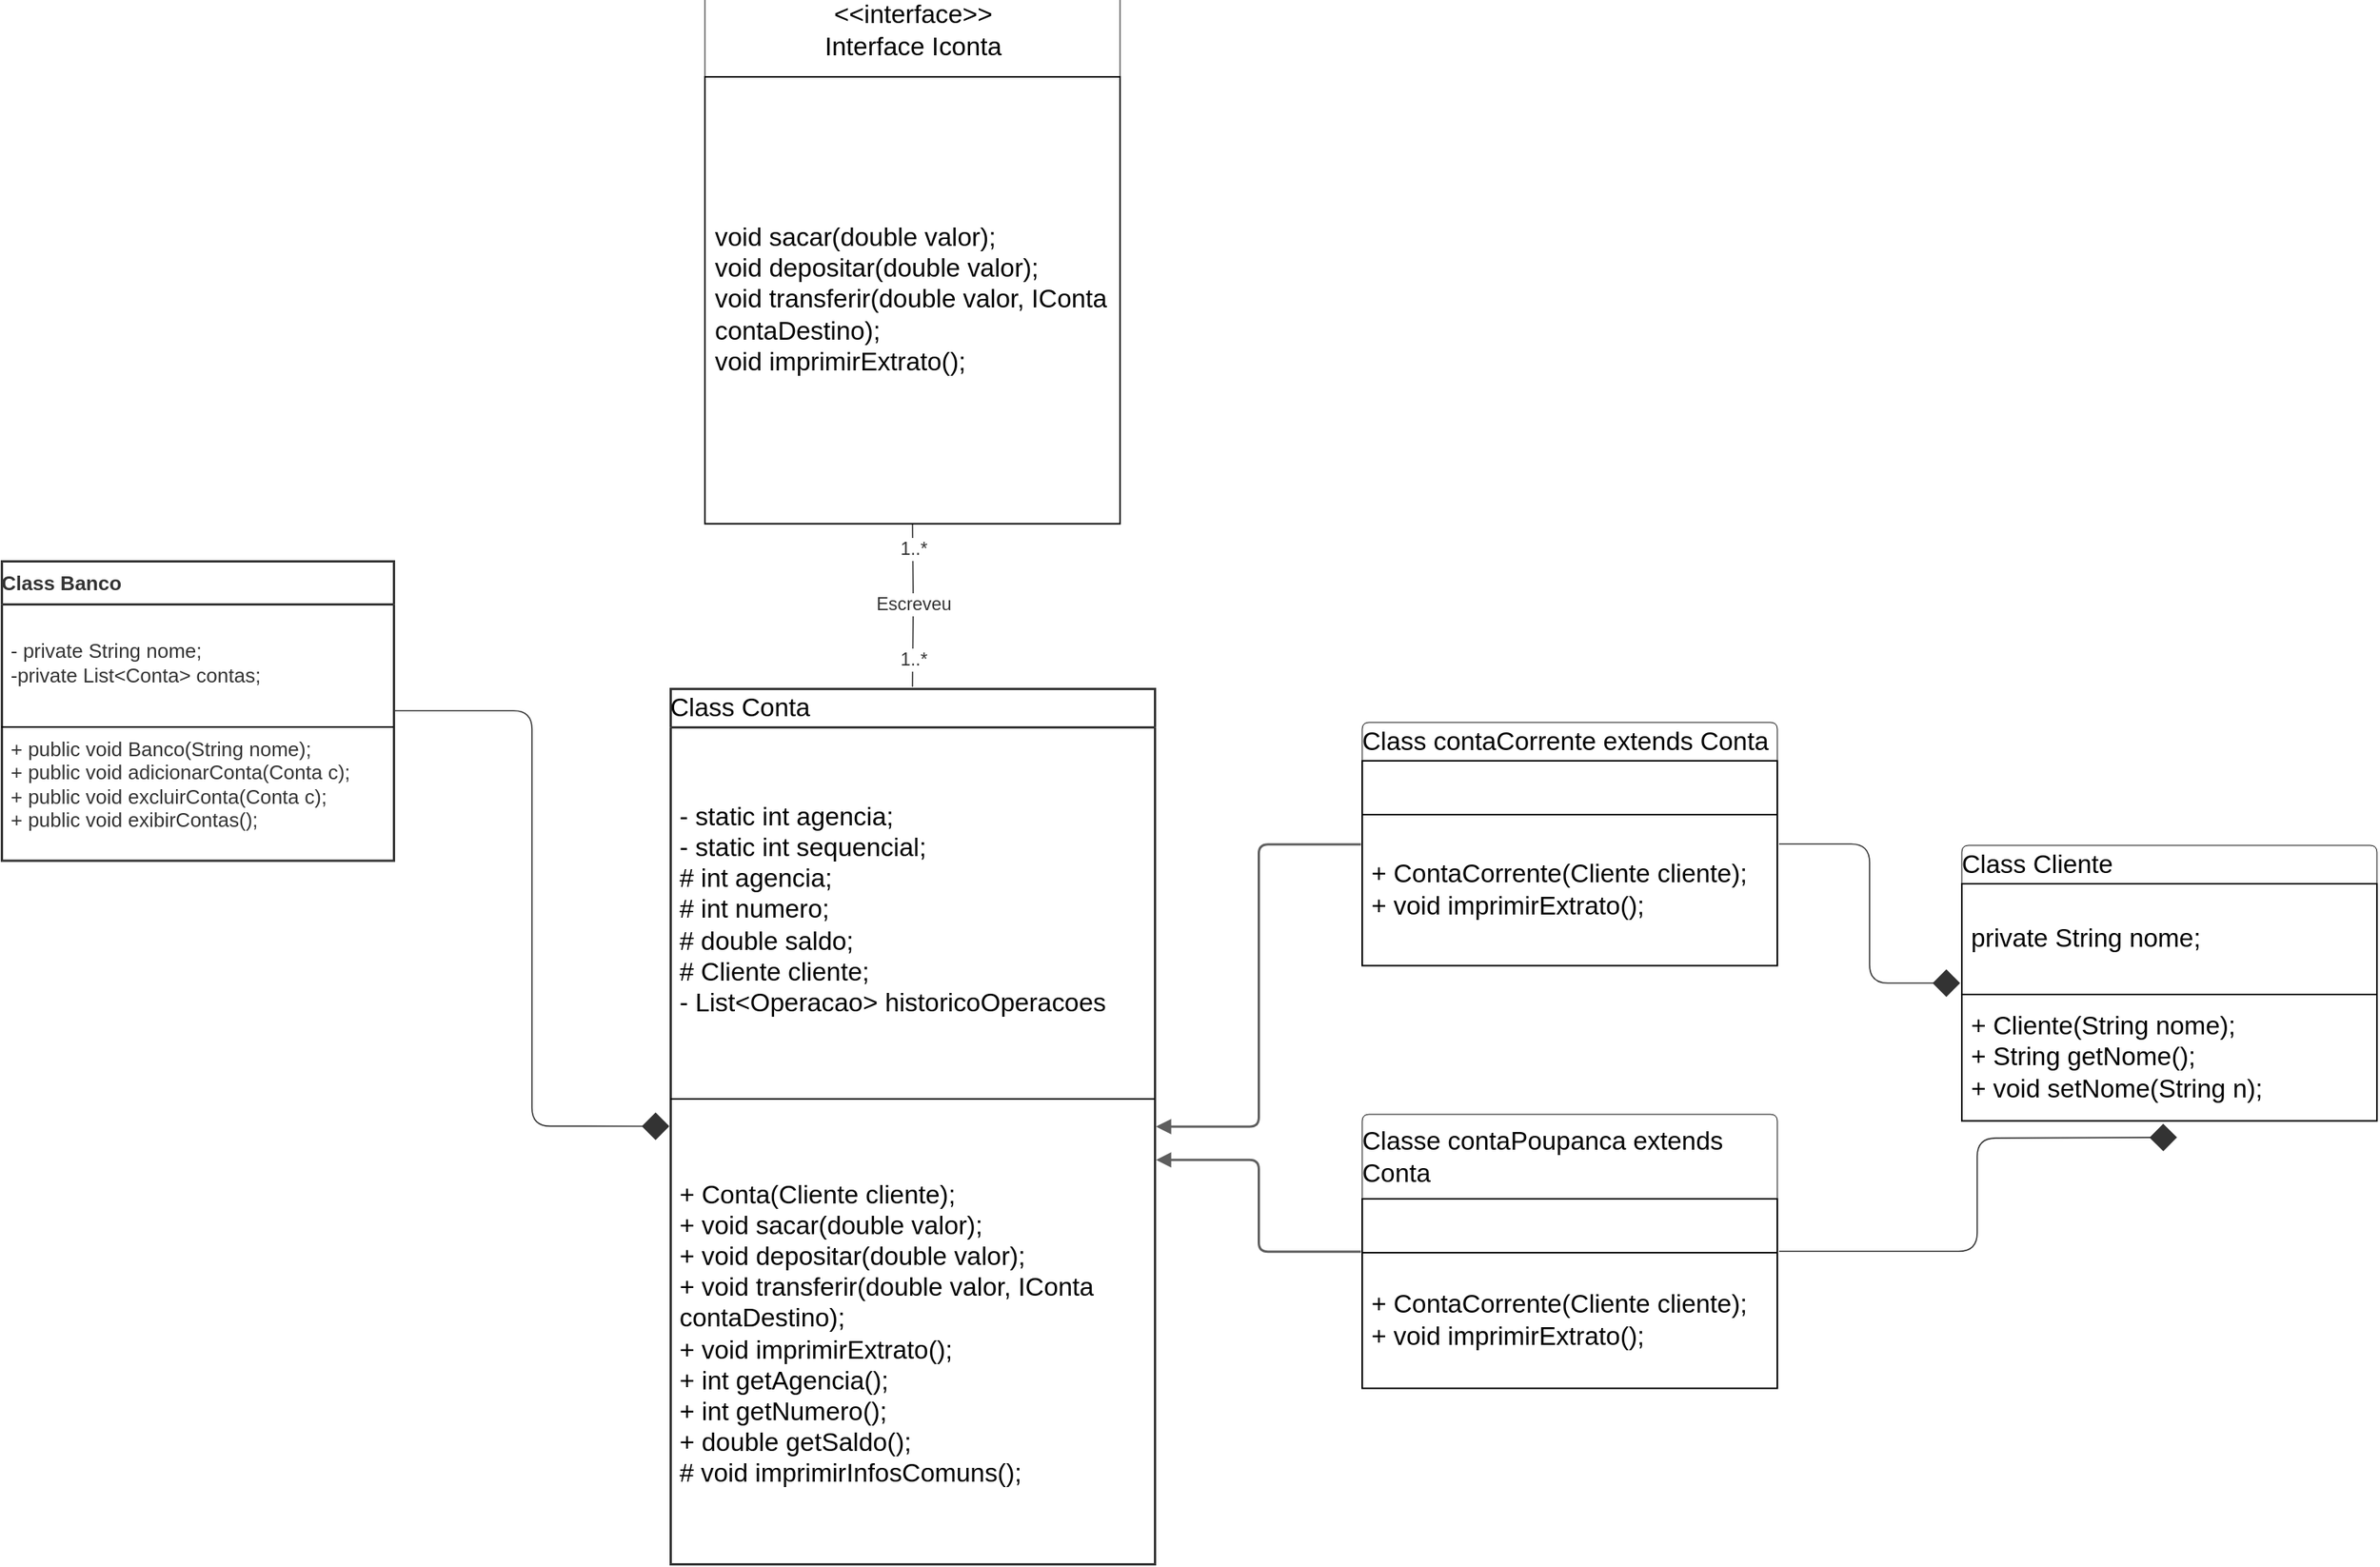 <mxfile version="24.5.4" type="device">
  <diagram name="Página-1" id="37SJWDF3qcTgjTi79xu3">
    <mxGraphModel dx="4608" dy="2249" grid="1" gridSize="10" guides="1" tooltips="1" connect="1" arrows="1" fold="1" page="1" pageScale="1" pageWidth="827" pageHeight="1169" math="0" shadow="0">
      <root>
        <mxCell id="0" />
        <mxCell id="1" parent="0" />
        <mxCell id="HKtd2rcwEPz8R6B6_jDi-5" value="Class Banco" style="html=1;overflow=block;blockSpacing=1;swimlane;childLayout=stackLayout;horizontal=1;horizontalStack=0;resizeParent=1;resizeParentMax=0;resizeLast=0;collapsible=0;marginBottom=0;swimlaneFillColor=#ffffff;startSize=28;whiteSpace=wrap;fontSize=13;fontColor=#333333;fontStyle=1;align=left;spacing=0;strokeColor=#333333;strokeOpacity=100;strokeWidth=1.5;" vertex="1" parent="1">
          <mxGeometry x="-885" y="-225" width="255" height="194.75" as="geometry" />
        </mxCell>
        <mxCell id="HKtd2rcwEPz8R6B6_jDi-6" value="- private String nome;&#xa;-private List&amp;lt;Conta&amp;gt; contas;" style="part=1;html=1;resizeHeight=0;strokeColor=none;fillColor=none;align=left;verticalAlign=middle;spacingLeft=4;spacingRight=4;overflow=hidden;rotatable=0;points=[[0,0.5],[1,0.5]];portConstraint=eastwest;swimlaneFillColor=#ffffff;strokeOpacity=100;whiteSpace=wrap;fontSize=13;fontColor=#333333;" vertex="1" parent="HKtd2rcwEPz8R6B6_jDi-5">
          <mxGeometry y="28" width="255" height="76" as="geometry" />
        </mxCell>
        <mxCell id="HKtd2rcwEPz8R6B6_jDi-7" value="" style="line;strokeWidth=1;fillColor=none;align=left;verticalAlign=middle;spacingTop=-1;spacingLeft=3;spacingRight=3;rotatable=0;labelPosition=right;points=[];portConstraint=eastwest;" vertex="1" parent="HKtd2rcwEPz8R6B6_jDi-5">
          <mxGeometry y="104" width="255" height="8" as="geometry" />
        </mxCell>
        <mxCell id="HKtd2rcwEPz8R6B6_jDi-8" value="+ public void Banco(String nome);&#xa;+ public void adicionarConta(Conta c);&#xa;+ public void excluirConta(Conta c);&#xa;+ public void exibirContas();&#xa;" style="part=1;html=1;resizeHeight=0;strokeColor=none;fillColor=none;align=left;verticalAlign=middle;spacingLeft=4;spacingRight=4;overflow=hidden;rotatable=0;points=[[0,0.5],[1,0.5]];portConstraint=eastwest;swimlaneFillColor=#ffffff;strokeOpacity=100;whiteSpace=wrap;fontSize=13;fontColor=#333333;" vertex="1" parent="HKtd2rcwEPz8R6B6_jDi-5">
          <mxGeometry y="112" width="255" height="82.75" as="geometry" />
        </mxCell>
        <mxCell id="HKtd2rcwEPz8R6B6_jDi-9" value="Class Conta" style="html=1;overflow=block;blockSpacing=1;swimlane;childLayout=stackLayout;horizontal=1;horizontalStack=0;resizeParent=1;resizeParentMax=0;resizeLast=0;collapsible=0;fontStyle=0;marginBottom=0;swimlaneFillColor=#ffffff;startSize=25;whiteSpace=wrap;fontSize=16.7;align=left;spacing=0;strokeColor=#333333;strokeOpacity=100;strokeWidth=1.5;" vertex="1" parent="1">
          <mxGeometry x="-450" y="-142" width="315" height="569.455" as="geometry" />
        </mxCell>
        <mxCell id="HKtd2rcwEPz8R6B6_jDi-10" value="- static int agencia;&#xa;- static int sequencial;&#xa;# int agencia;&#xa;# int numero;&#xa;# double saldo;&#xa;# Cliente cliente;&#xa;- List&amp;lt;Operacao&amp;gt; historicoOperacoes" style="part=1;html=1;resizeHeight=0;strokeColor=none;fillColor=none;align=left;verticalAlign=middle;spacingLeft=4;spacingRight=4;overflow=hidden;rotatable=0;points=[[0,0.5],[1,0.5]];portConstraint=eastwest;swimlaneFillColor=#ffffff;strokeOpacity=100;whiteSpace=wrap;fontSize=16.7;" vertex="1" parent="HKtd2rcwEPz8R6B6_jDi-9">
          <mxGeometry y="25" width="315" height="238" as="geometry" />
        </mxCell>
        <mxCell id="HKtd2rcwEPz8R6B6_jDi-11" value="" style="line;strokeWidth=1;fillColor=none;align=left;verticalAlign=middle;spacingTop=-1;spacingLeft=3;spacingRight=3;rotatable=0;labelPosition=right;points=[];portConstraint=eastwest;" vertex="1" parent="HKtd2rcwEPz8R6B6_jDi-9">
          <mxGeometry y="263" width="315" height="8" as="geometry" />
        </mxCell>
        <mxCell id="HKtd2rcwEPz8R6B6_jDi-12" value="+ Conta(Cliente cliente);&#xa;+ void sacar(double valor);&#x9;&#xa;+ void depositar(double valor);&#x9;&#xa;+ void transferir(double valor, IConta contaDestino);&#xa;+ void imprimirExtrato();&#xa;+ int getAgencia();&#xa;+ int getNumero();&#xa;+ double getSaldo();&#xa;# void imprimirInfosComuns();" style="part=1;html=1;resizeHeight=0;strokeColor=none;fillColor=none;align=left;verticalAlign=middle;spacingLeft=4;spacingRight=4;overflow=hidden;rotatable=0;points=[[0,0.5],[1,0.5]];portConstraint=eastwest;swimlaneFillColor=#ffffff;strokeOpacity=100;whiteSpace=wrap;fontSize=16.7;" vertex="1" parent="HKtd2rcwEPz8R6B6_jDi-9">
          <mxGeometry y="271" width="315" height="298.455" as="geometry" />
        </mxCell>
        <mxCell id="HKtd2rcwEPz8R6B6_jDi-15" value="" style="html=1;jettySize=18;whiteSpace=wrap;fontSize=13;strokeColor=#5E5E5E;strokeWidth=1.5;rounded=1;arcSize=12;edgeStyle=orthogonalEdgeStyle;startArrow=block;startFill=1;endArrow=none;exitX=1.002;exitY=0.5;exitPerimeter=0;entryX=-0.004;entryY=0.5;entryPerimeter=0;lucidId=ABDKjb4Exm~1;" edge="1" parent="1" source="HKtd2rcwEPz8R6B6_jDi-9" target="HKtd2rcwEPz8R6B6_jDi-16">
          <mxGeometry width="100" height="100" relative="1" as="geometry">
            <Array as="points" />
          </mxGeometry>
        </mxCell>
        <mxCell id="HKtd2rcwEPz8R6B6_jDi-16" value="Class contaCorrente extends Conta" style="html=1;overflow=block;blockSpacing=1;swimlane;childLayout=stackLayout;horizontal=1;horizontalStack=0;resizeParent=1;resizeParentMax=0;resizeLast=0;collapsible=0;fontStyle=0;marginBottom=0;swimlaneFillColor=#unset;startSize=25;whiteSpace=wrap;fontSize=16.7;align=left;spacing=0;rounded=1;absoluteArcSize=1;arcSize=9;strokeWidth=NaN;" vertex="1" parent="1">
          <mxGeometry y="-120" width="270" height="158.25" as="geometry" />
        </mxCell>
        <mxCell id="HKtd2rcwEPz8R6B6_jDi-17" value="" style="part=1;html=1;resizeHeight=0;align=left;verticalAlign=middle;spacingLeft=4;spacingRight=4;overflow=hidden;rotatable=0;points=[[0,0.5],[1,0.5]];portConstraint=eastwest;swimlaneFillColor=#unset;whiteSpace=wrap;fontSize=13;labelBackgroundColor=none;" vertex="1" parent="HKtd2rcwEPz8R6B6_jDi-16">
          <mxGeometry y="25" width="270" height="35" as="geometry" />
        </mxCell>
        <mxCell id="HKtd2rcwEPz8R6B6_jDi-19" value="+ ContaCorrente(Cliente cliente);&#xa;+ void imprimirExtrato();" style="part=1;html=1;resizeHeight=0;align=left;verticalAlign=middle;spacingLeft=4;spacingRight=4;overflow=hidden;rotatable=0;points=[[0,0.5],[1,0.5]];portConstraint=eastwest;swimlaneFillColor=#unset;whiteSpace=wrap;fontSize=16.7;" vertex="1" parent="HKtd2rcwEPz8R6B6_jDi-16">
          <mxGeometry y="60" width="270" height="98.25" as="geometry" />
        </mxCell>
        <mxCell id="HKtd2rcwEPz8R6B6_jDi-20" value="" style="html=1;jettySize=18;whiteSpace=wrap;fontSize=13;strokeColor=#333333;strokeOpacity=100;strokeWidth=0.8;rounded=1;arcSize=24;edgeStyle=orthogonalEdgeStyle;startArrow=none;endArrow=none;exitX=0.5;exitY=1.005;exitPerimeter=0;entryX=0.5;entryY=-0.002;entryPerimeter=0;lucidId=mFDKShQ_oH96;" edge="1" parent="1" target="HKtd2rcwEPz8R6B6_jDi-9">
          <mxGeometry width="100" height="100" relative="1" as="geometry">
            <Array as="points" />
            <mxPoint x="-292.5" y="-252.671" as="sourcePoint" />
          </mxGeometry>
        </mxCell>
        <mxCell id="HKtd2rcwEPz8R6B6_jDi-21" value="Escreveu" style="text;html=1;resizable=0;labelBackgroundColor=default;align=center;verticalAlign=middle;fontColor=#333333;fontSize=11.7;" vertex="1" parent="HKtd2rcwEPz8R6B6_jDi-20">
          <mxGeometry relative="1" as="geometry" />
        </mxCell>
        <mxCell id="HKtd2rcwEPz8R6B6_jDi-22" value="1..*" style="text;html=1;resizable=0;labelBackgroundColor=default;align=center;verticalAlign=middle;fontColor=#333333;fontSize=11.7;" vertex="1" parent="HKtd2rcwEPz8R6B6_jDi-20">
          <mxGeometry x="-0.652" relative="1" as="geometry">
            <mxPoint as="offset" />
          </mxGeometry>
        </mxCell>
        <mxCell id="HKtd2rcwEPz8R6B6_jDi-23" value="1..*" style="text;html=1;resizable=0;labelBackgroundColor=default;align=center;verticalAlign=middle;fontColor=#333333;fontSize=11.7;" vertex="1" parent="HKtd2rcwEPz8R6B6_jDi-20">
          <mxGeometry x="0.667" relative="1" as="geometry">
            <mxPoint as="offset" />
          </mxGeometry>
        </mxCell>
        <mxCell id="HKtd2rcwEPz8R6B6_jDi-24" value="" style="html=1;jettySize=18;whiteSpace=wrap;fontSize=13;strokeColor=#333333;strokeOpacity=100;strokeWidth=0.8;rounded=1;arcSize=24;edgeStyle=orthogonalEdgeStyle;startArrow=none;endArrow=diamond;endFill=1;endSize=16;exitX=1.003;exitY=0.5;exitPerimeter=0;entryX=-0.002;entryY=0.5;entryPerimeter=0;lucidId=nHDKn5rbPpjb;" edge="1" parent="1" source="HKtd2rcwEPz8R6B6_jDi-5" target="HKtd2rcwEPz8R6B6_jDi-9">
          <mxGeometry width="100" height="100" relative="1" as="geometry">
            <Array as="points" />
          </mxGeometry>
        </mxCell>
        <mxCell id="HKtd2rcwEPz8R6B6_jDi-25" value="" style="html=1;jettySize=18;whiteSpace=wrap;fontSize=13;strokeColor=#5E5E5E;strokeWidth=1.5;rounded=1;arcSize=12;edgeStyle=orthogonalEdgeStyle;startArrow=block;startFill=1;endArrow=none;exitX=1.002;exitY=0.538;exitPerimeter=0;entryX=-0.004;entryY=0.5;entryPerimeter=0;lucidId=MCFKZubBnoIX;" edge="1" parent="1" source="HKtd2rcwEPz8R6B6_jDi-9" target="HKtd2rcwEPz8R6B6_jDi-26">
          <mxGeometry width="100" height="100" relative="1" as="geometry">
            <Array as="points" />
          </mxGeometry>
        </mxCell>
        <mxCell id="HKtd2rcwEPz8R6B6_jDi-26" value="Classe contaPoupanca extends Conta" style="html=1;overflow=block;blockSpacing=1;swimlane;childLayout=stackLayout;horizontal=1;horizontalStack=0;resizeParent=1;resizeParentMax=0;resizeLast=0;collapsible=0;fontStyle=0;marginBottom=0;swimlaneFillColor=#unset;startSize=55;whiteSpace=wrap;fontSize=16.7;align=left;spacing=0;rounded=1;absoluteArcSize=1;arcSize=9;strokeWidth=NaN;" vertex="1" parent="1">
          <mxGeometry y="135" width="270" height="178.25" as="geometry" />
        </mxCell>
        <mxCell id="HKtd2rcwEPz8R6B6_jDi-27" value="" style="part=1;html=1;resizeHeight=0;align=left;verticalAlign=middle;spacingLeft=4;spacingRight=4;overflow=hidden;rotatable=0;points=[[0,0.5],[1,0.5]];portConstraint=eastwest;swimlaneFillColor=#unset;whiteSpace=wrap;fontSize=13;" vertex="1" parent="HKtd2rcwEPz8R6B6_jDi-26">
          <mxGeometry y="55" width="270" height="35" as="geometry" />
        </mxCell>
        <mxCell id="HKtd2rcwEPz8R6B6_jDi-29" value="+ ContaCorrente(Cliente cliente);&#xa;+ void imprimirExtrato();" style="part=1;html=1;resizeHeight=0;align=left;verticalAlign=middle;spacingLeft=4;spacingRight=4;overflow=hidden;rotatable=0;points=[[0,0.5],[1,0.5]];portConstraint=eastwest;swimlaneFillColor=#unset;whiteSpace=wrap;fontSize=16.7;" vertex="1" parent="HKtd2rcwEPz8R6B6_jDi-26">
          <mxGeometry y="90" width="270" height="88.25" as="geometry" />
        </mxCell>
        <mxCell id="HKtd2rcwEPz8R6B6_jDi-30" value="" style="html=1;jettySize=18;whiteSpace=wrap;fontSize=13;strokeColor=#333333;strokeOpacity=100;strokeWidth=0.8;rounded=1;arcSize=24;edgeStyle=orthogonalEdgeStyle;startArrow=none;endArrow=diamond;endFill=1;endSize=16;exitX=1.004;exitY=0.5;exitPerimeter=0;lucidId=lFFKUnk-9LTq;" edge="1" parent="1" source="HKtd2rcwEPz8R6B6_jDi-26">
          <mxGeometry width="100" height="100" relative="1" as="geometry">
            <Array as="points" />
            <mxPoint x="530" y="150" as="targetPoint" />
          </mxGeometry>
        </mxCell>
        <mxCell id="HKtd2rcwEPz8R6B6_jDi-31" value="" style="html=1;jettySize=18;whiteSpace=wrap;fontSize=13;strokeColor=#333333;strokeOpacity=100;strokeWidth=0.8;rounded=1;arcSize=24;edgeStyle=orthogonalEdgeStyle;startArrow=none;endArrow=diamond;endFill=1;endSize=16;exitX=1.004;exitY=0.5;exitPerimeter=0;entryX=-0.004;entryY=0.5;entryPerimeter=0;lucidId=rFFKmgcCkaKM;" edge="1" parent="1" source="HKtd2rcwEPz8R6B6_jDi-16" target="HKtd2rcwEPz8R6B6_jDi-32">
          <mxGeometry width="100" height="100" relative="1" as="geometry">
            <Array as="points" />
          </mxGeometry>
        </mxCell>
        <mxCell id="HKtd2rcwEPz8R6B6_jDi-32" value="Class Cliente" style="html=1;overflow=block;blockSpacing=1;swimlane;childLayout=stackLayout;horizontal=1;horizontalStack=0;resizeParent=1;resizeParentMax=0;resizeLast=0;collapsible=0;fontStyle=0;marginBottom=0;swimlaneFillColor=#unset;startSize=25;whiteSpace=wrap;fontSize=16.7;align=left;spacing=0;rounded=1;absoluteArcSize=1;arcSize=9;strokeWidth=NaN;" vertex="1" parent="1">
          <mxGeometry x="390" y="-40" width="270" height="179.25" as="geometry" />
        </mxCell>
        <mxCell id="HKtd2rcwEPz8R6B6_jDi-33" value="private String nome;" style="part=1;html=1;resizeHeight=0;align=left;verticalAlign=middle;spacingLeft=4;spacingRight=4;overflow=hidden;rotatable=0;points=[[0,0.5],[1,0.5]];portConstraint=eastwest;swimlaneFillColor=#unset;whiteSpace=wrap;fontSize=16.7;" vertex="1" parent="HKtd2rcwEPz8R6B6_jDi-32">
          <mxGeometry y="25" width="270" height="72" as="geometry" />
        </mxCell>
        <mxCell id="HKtd2rcwEPz8R6B6_jDi-35" value="&lt;div&gt;+ Cliente(String nome);&lt;/div&gt;+ String getNome();&lt;br&gt;+ void setNome(String n);" style="part=1;html=1;resizeHeight=0;align=left;verticalAlign=middle;spacingLeft=4;spacingRight=4;overflow=hidden;rotatable=0;points=[[0,0.5],[1,0.5]];portConstraint=eastwest;swimlaneFillColor=#unset;whiteSpace=wrap;fontSize=16.7;" vertex="1" parent="HKtd2rcwEPz8R6B6_jDi-32">
          <mxGeometry y="97" width="270" height="82.25" as="geometry" />
        </mxCell>
        <mxCell id="HKtd2rcwEPz8R6B6_jDi-36" value="&amp;lt;&amp;lt;interface&amp;gt;&amp;gt;&lt;br&gt;Interface Iconta" style="html=1;overflow=block;blockSpacing=1;swimlane;childLayout=stackLayout;horizontal=1;horizontalStack=0;resizeParent=1;resizeParentMax=0;resizeLast=0;collapsible=0;fontStyle=0;marginBottom=0;swimlaneFillColor=#unset;startSize=60;whiteSpace=wrap;fontSize=16.7;align=center;spacing=0;rounded=1;absoluteArcSize=1;arcSize=0;strokeWidth=NaN;" vertex="1" parent="1">
          <mxGeometry x="-427.5" y="-600" width="270" height="350.75" as="geometry" />
        </mxCell>
        <mxCell id="HKtd2rcwEPz8R6B6_jDi-37" value="&lt;font style=&quot;background-color: rgb(255, 255, 255);&quot;&gt;void sacar(double valor);&#x9;&lt;br&gt;void depositar(double valor);&#x9;&lt;br&gt;void transferir(double valor, IConta contaDestino);&lt;br&gt;void imprimirExtrato();&lt;/font&gt;" style="part=1;html=1;resizeHeight=0;align=left;verticalAlign=middle;spacingLeft=4;spacingRight=4;overflow=hidden;rotatable=0;points=[[0,0.5],[1,0.5]];portConstraint=eastwest;swimlaneFillColor=#unset;whiteSpace=wrap;fontSize=16.7;strokeColor=default;fontColor=default;" vertex="1" parent="HKtd2rcwEPz8R6B6_jDi-36">
          <mxGeometry y="60" width="270" height="290.75" as="geometry" />
        </mxCell>
      </root>
    </mxGraphModel>
  </diagram>
</mxfile>

